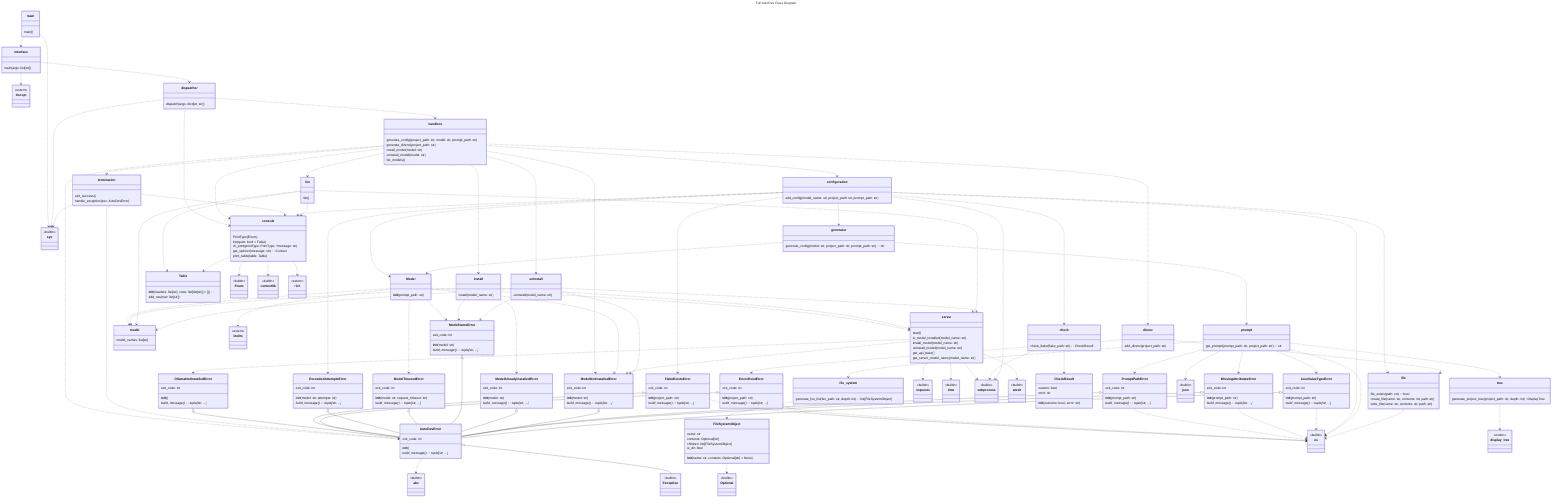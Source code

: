 ---
title: Full AutoDev Class Diagram
---
classDiagram
    class main {
        main()
    }
    main ..> sys
    main ..> interface

    class interface {
        main(args: list[str])
    }
    interface ..> docopt
    interface ..> dispatcher

    class dispatcher {
        dispatch(args: dict[str, str])
    }
    dispatcher ..> sys
    dispatcher ..> handlers
    dispatcher ..> console

    class handlers {
        generate_config(project_path: str, model: str, prompt_path: str)
        generate_direnv(project_path: str)
        install_model(model: str)
        uninstall_model(model: str)
        list_models()
    }
    handlers ..> configuration
    handlers ..> direnv
    handlers ..> install
    handlers ..> uninstall
    handlers ..> list
    handlers ..> console
    handlers ..> AutoDevError
    handlers ..> ModelNotInstalledError
    handlers ..> termination

    class termination {
        exit_success()
        handle_exception(exc: AutoDevError)
    }
    termination ..> sys
    termination ..> console
    termination ..> AutoDevError

    %% file_system

    class file_system {
        generate_fso_list(fso_path: str, depth: int): list[FileSystemObject]
    }
    file_system ..> FileSystemObject
    file_system ..> os

    class FileSystemObject {
        name: str
        contents: Optional[str]
        children: list[FileSystemObject]
        is_dir: bool
        __init__(name: str, contents: Optional[str] = None)
    }
    FileSystemObject ..> Optional

    %% error

    %%% auto_dev

    class AutoDevError {
        exit_code: int
        __init__()
        build_message()*: tuple[str, ...]
    }
    AutoDevError ..> abc
    AutoDevError <|-- Exception

    class OllamaNotInstalledError {
        exit_code: int
        __init__()
        build_message()*: tuple[str, ...]
    }
    OllamaNotInstalledError <|-- AutoDevError

    %%% dependency

    class FlakeExistsError {
        exit_code: int
        __init__(project_path: str)
        build_message()*: tuple[str, ...]
    }
    FlakeExistsError <|-- AutoDevError
    FlakeExistsError ..> os

    %%% file

    class EnvrcExistError {
        exit_code: int
        __init__(project_path: str)
        build_message()*: tuple[str, ...]
    }
    EnvrcExistError <|-- AutoDevError
    EnvrcExistError ..> os

    %%% generation

    class ExceededAttemptsError {
        exit_code: int
        __init__(model: str, attempts: int)
        build_message()*: tuple[str, ...]
    }
    ExceededAttemptsError <|-- AutoDevError

    class ModelTimeoutError {
        exit_code: int
        __init__(model: str, request_timeout: int)
        build_message()*: tuple[str, ...]
    }
    ModelTimeoutError <|-- AutoDevError

    %%% model

    class ModelNameError {
        exit_code: int
        __init__(model: str)
        build_message()*: tuple[str, ...]
    }
    ModelNameError <|-- AutoDevError

    class ModelAlreadyInstalledError {
        exit_code: int
        __init__(model: str)
        build_message()*: tuple[str, ...]
    }
    ModelAlreadyInstalledError <|-- AutoDevError

    class ModelNotInstalledError {
        exit_code: int
        __init__(model: str)
        build_message()*: tuple[str, ...]
    }
    ModelNotInstalledError <|-- AutoDevError

    %%% prompt

    class PromptPathError {
        exit_code: int
        __init__(prompt_path: str)
        build_message()*: tuple[str, ...]
    }
    PromptPathError <|-- AutoDevError
    PromptPathError ..> os

    class MissingAttributesError{
        exit_code: int
        __init__(prompt_path: str)
        build_message()*: tuple[str, ...]
    }
    MissingAttributesError <|-- AutoDevError
    MissingAttributesError ..> os

    class JsonValueTypeError{
        exit_code: int
        __init__(prompt_path: str)
        build_message()*: tuple[str, ...]
    }
    JsonValueTypeError <|-- AutoDevError
    JsonValueTypeError ..> os

    %% llm

    class Model {
        __init__(prompt_path: str)
    }
    Model ..> model
    Model ..> litellm
    Model ..> ModelNameError
    Model ..> ModelNotInstalledError
    Model ..> ModelTimeoutError
    Model ..> server

    class model {
        model_names: list[str]
    }

    class server {
        start()
        is_model_installed(model_name: str)
        install_model(model_name: str)
        uninstall_model(model_name: str)
        get_api_base()
        get_server_model_name(model_name: str)
    }
    server ..> requests
    server ..> time
    server ..> subprocess
    server ..> atexit
    server ..> ModelNotInstalledError
    server ..> OllamaNotInstalledError

    %% services

    %% check

    class check {
        check_flake(flake_path: str): CheckResult
    }
    check ..> subprocess
    check ..> CheckResult

    class CheckResult {
        outome: bool
        error: str
        __init__(outcome: bool, error: str)
    }

    class configuration {
        add_config(model_name: str, project_path: str, prompt_path: str)
    }
    configuration ..> os
    configuration ..> subprocess
    configuration ..> Model
    configuration ..> check
    configuration ..> generator
    configuration ..> console
    configuration ..> file
    configuration ..> FlakeExistsError
    configuration ..> ExceededAttemptsError

    class direnv {
        add_direnv(project_path: str)
    }
    direnv ..> file
    direnv ..> EnvrcExistError

    class generator {
        generate_config(model: str, project_path: str, prompt_path: str): str
    }
    generator ..> Model
    generator ..> prompt

    class install {
        install(model_name: str)
    }
    install ..> server
    install ..> model
    install ..> ModelAlreadyInstalledError
    install ..> ModelNameError

    class list {
        list()
    }
    list ..> console
    list ..> model
    list ..> server
    list ..> Table

    class prompt {
        get_prompt(prompt_path: str, project_path: str): str
    }
    prompt ..> os
    prompt ..> json
    prompt ..> PromptPathError
    prompt ..> MissingAttributesError
    prompt ..> JsonValueTypeError
    prompt ..> file_system
    prompt ..> tree

    class uninstall {
        uninstall(model_name: str)
    }
    uninstall ..> model
    uninstall ..> server
    uninstall ..> ModelNameError
    uninstall ..> ModelNotInstalledError

    %%% output

    class console {
        PrintType(Enum)

        init(quiet: bool = False)
        cli_print(printType: PrintType, *message: str)
        get_spinner(message: str): Context
        print_table(table: Table)
    }
    console ..> Table
    console ..> Enum
    console ..> contextlib
    console ..> rich

    class file {
        file_exists(path: str): bool
        create_file(name: str, contents: str, path: str)
        write_file(name: str, contents: str, path: str)
    }
    file ..> os

    %% utils

    class Table {
        __init__(headers: list[str], rows: list[list[str]] = []):
        add_row(row: list[str])
    }

    class tree {
        generate_project_tree(project_path: str, depth: int) DisplayTree
    }
    tree ..> display_tree

    %% builtins
    class os
    <<builtin>> os
    class sys
    <<builtin>> sys
    class Enum
    <<builtin>> Enum
    class contextlib
    <<builtin>> contextlib
    class Exception
    <<builtin>> Exception
    class abc
    <<builtin>> abc
    class requests
    <<builtin>> requests
    class time
    <<builtin>> time
    class subprocess
    <<builtin>> subprocess
    class atexit
    <<builtin>> atexit
    class Optional
    <<builtin>> Optional
    class json
    <<builtin>> json

    %% external dependencies
    class docopt
    <<extern>> docopt
    class rich
    <<extern>> rich
    class display_tree
    <<extern>> display_tree
    class litellm
    <<extern>> litellm
